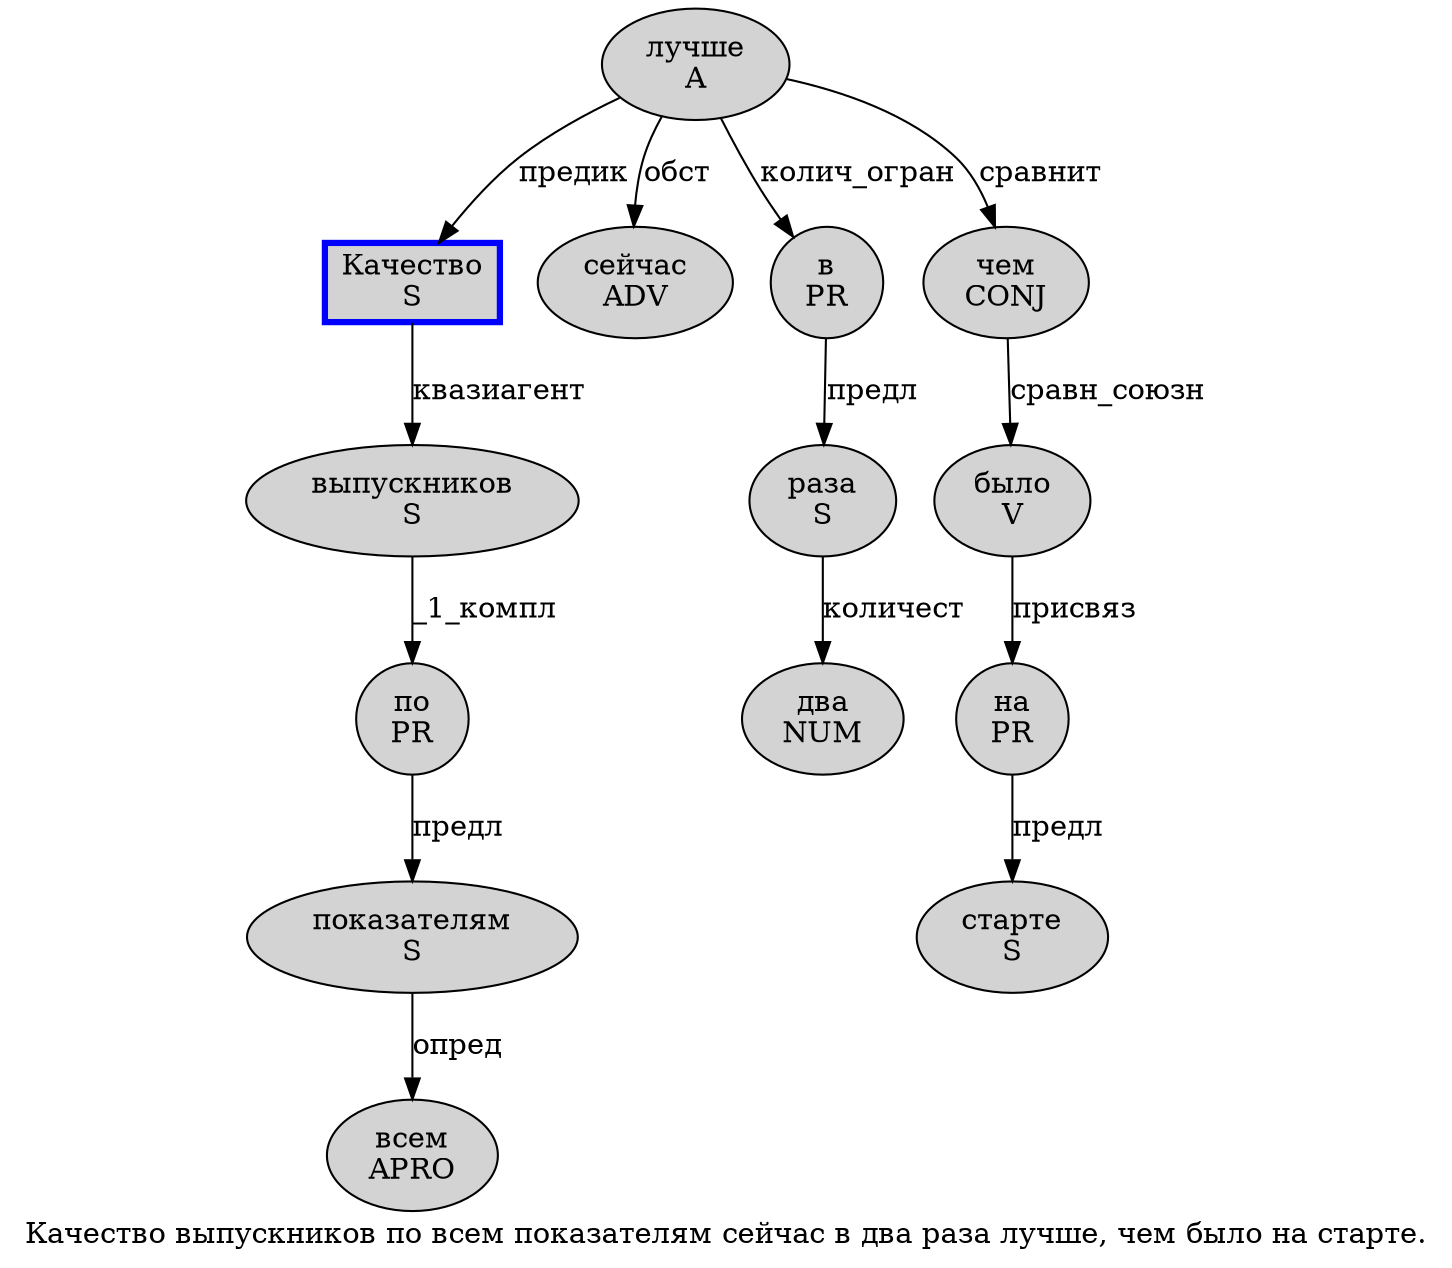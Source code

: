 digraph SENTENCE_769 {
	graph [label="Качество выпускников по всем показателям сейчас в два раза лучше, чем было на старте."]
	node [style=filled]
		0 [label="Качество
S" color=blue fillcolor=lightgray penwidth=3 shape=box]
		1 [label="выпускников
S" color="" fillcolor=lightgray penwidth=1 shape=ellipse]
		2 [label="по
PR" color="" fillcolor=lightgray penwidth=1 shape=ellipse]
		3 [label="всем
APRO" color="" fillcolor=lightgray penwidth=1 shape=ellipse]
		4 [label="показателям
S" color="" fillcolor=lightgray penwidth=1 shape=ellipse]
		5 [label="сейчас
ADV" color="" fillcolor=lightgray penwidth=1 shape=ellipse]
		6 [label="в
PR" color="" fillcolor=lightgray penwidth=1 shape=ellipse]
		7 [label="два
NUM" color="" fillcolor=lightgray penwidth=1 shape=ellipse]
		8 [label="раза
S" color="" fillcolor=lightgray penwidth=1 shape=ellipse]
		9 [label="лучше
A" color="" fillcolor=lightgray penwidth=1 shape=ellipse]
		11 [label="чем
CONJ" color="" fillcolor=lightgray penwidth=1 shape=ellipse]
		12 [label="было
V" color="" fillcolor=lightgray penwidth=1 shape=ellipse]
		13 [label="на
PR" color="" fillcolor=lightgray penwidth=1 shape=ellipse]
		14 [label="старте
S" color="" fillcolor=lightgray penwidth=1 shape=ellipse]
			8 -> 7 [label="количест"]
			9 -> 0 [label="предик"]
			9 -> 5 [label="обст"]
			9 -> 6 [label="колич_огран"]
			9 -> 11 [label="сравнит"]
			11 -> 12 [label="сравн_союзн"]
			0 -> 1 [label="квазиагент"]
			13 -> 14 [label="предл"]
			4 -> 3 [label="опред"]
			1 -> 2 [label="_1_компл"]
			2 -> 4 [label="предл"]
			12 -> 13 [label="присвяз"]
			6 -> 8 [label="предл"]
}